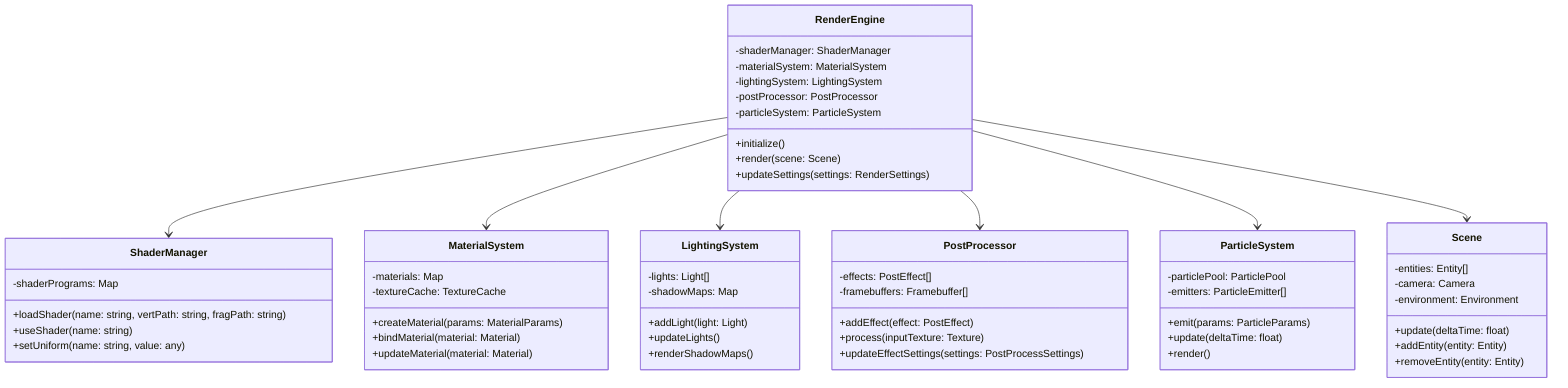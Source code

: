 classDiagram
    class RenderEngine {
        -shaderManager: ShaderManager
        -materialSystem: MaterialSystem
        -lightingSystem: LightingSystem
        -postProcessor: PostProcessor
        -particleSystem: ParticleSystem
        +initialize()
        +render(scene: Scene)
        +updateSettings(settings: RenderSettings)
    }

    class ShaderManager {
        -shaderPrograms: Map<string, ShaderProgram>
        +loadShader(name: string, vertPath: string, fragPath: string)
        +useShader(name: string)
        +setUniform(name: string, value: any)
    }

    class MaterialSystem {
        -materials: Map<string, Material>
        -textureCache: TextureCache
        +createMaterial(params: MaterialParams)
        +bindMaterial(material: Material)
        +updateMaterial(material: Material)
    }

    class LightingSystem {
        -lights: Light[]
        -shadowMaps: Map<Light, ShadowMap>
        +addLight(light: Light)
        +updateLights()
        +renderShadowMaps()
    }

    class PostProcessor {
        -effects: PostEffect[]
        -framebuffers: Framebuffer[]
        +addEffect(effect: PostEffect)
        +process(inputTexture: Texture)
        +updateEffectSettings(settings: PostProcessSettings)
    }

    class ParticleSystem {
        -particlePool: ParticlePool
        -emitters: ParticleEmitter[]
        +emit(params: ParticleParams)
        +update(deltaTime: float)
        +render()
    }

    class Scene {
        -entities: Entity[]
        -camera: Camera
        -environment: Environment
        +update(deltaTime: float)
        +addEntity(entity: Entity)
        +removeEntity(entity: Entity)
    }

    RenderEngine --> ShaderManager
    RenderEngine --> MaterialSystem
    RenderEngine --> LightingSystem
    RenderEngine --> PostProcessor
    RenderEngine --> ParticleSystem
    RenderEngine --> Scene